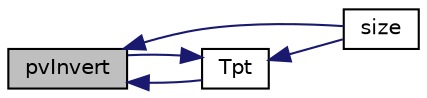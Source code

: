 digraph "pvInvert"
{
  bgcolor="transparent";
  edge [fontname="Helvetica",fontsize="10",labelfontname="Helvetica",labelfontsize="10"];
  node [fontname="Helvetica",fontsize="10",shape=record];
  rankdir="LR";
  Node749 [label="pvInvert",height=0.2,width=0.4,color="black", fillcolor="grey75", style="filled", fontcolor="black"];
  Node749 -> Node750 [dir="back",color="midnightblue",fontsize="10",style="solid",fontname="Helvetica"];
  Node750 [label="size",height=0.2,width=0.4,color="black",URL="$a31177.html#a9facbf0a118d395c89884e45a5ca4e4b",tooltip="Return the number of liquids in the mixture. "];
  Node749 -> Node751 [dir="back",color="midnightblue",fontsize="10",style="solid",fontname="Helvetica"];
  Node751 [label="Tpt",height=0.2,width=0.4,color="black",URL="$a31177.html#a30fb9efcc0a5290888821f1d40453b30",tooltip="Return pseudo triple point temperature (mole averaged formulation) "];
  Node751 -> Node749 [dir="back",color="midnightblue",fontsize="10",style="solid",fontname="Helvetica"];
  Node751 -> Node750 [dir="back",color="midnightblue",fontsize="10",style="solid",fontname="Helvetica"];
}
